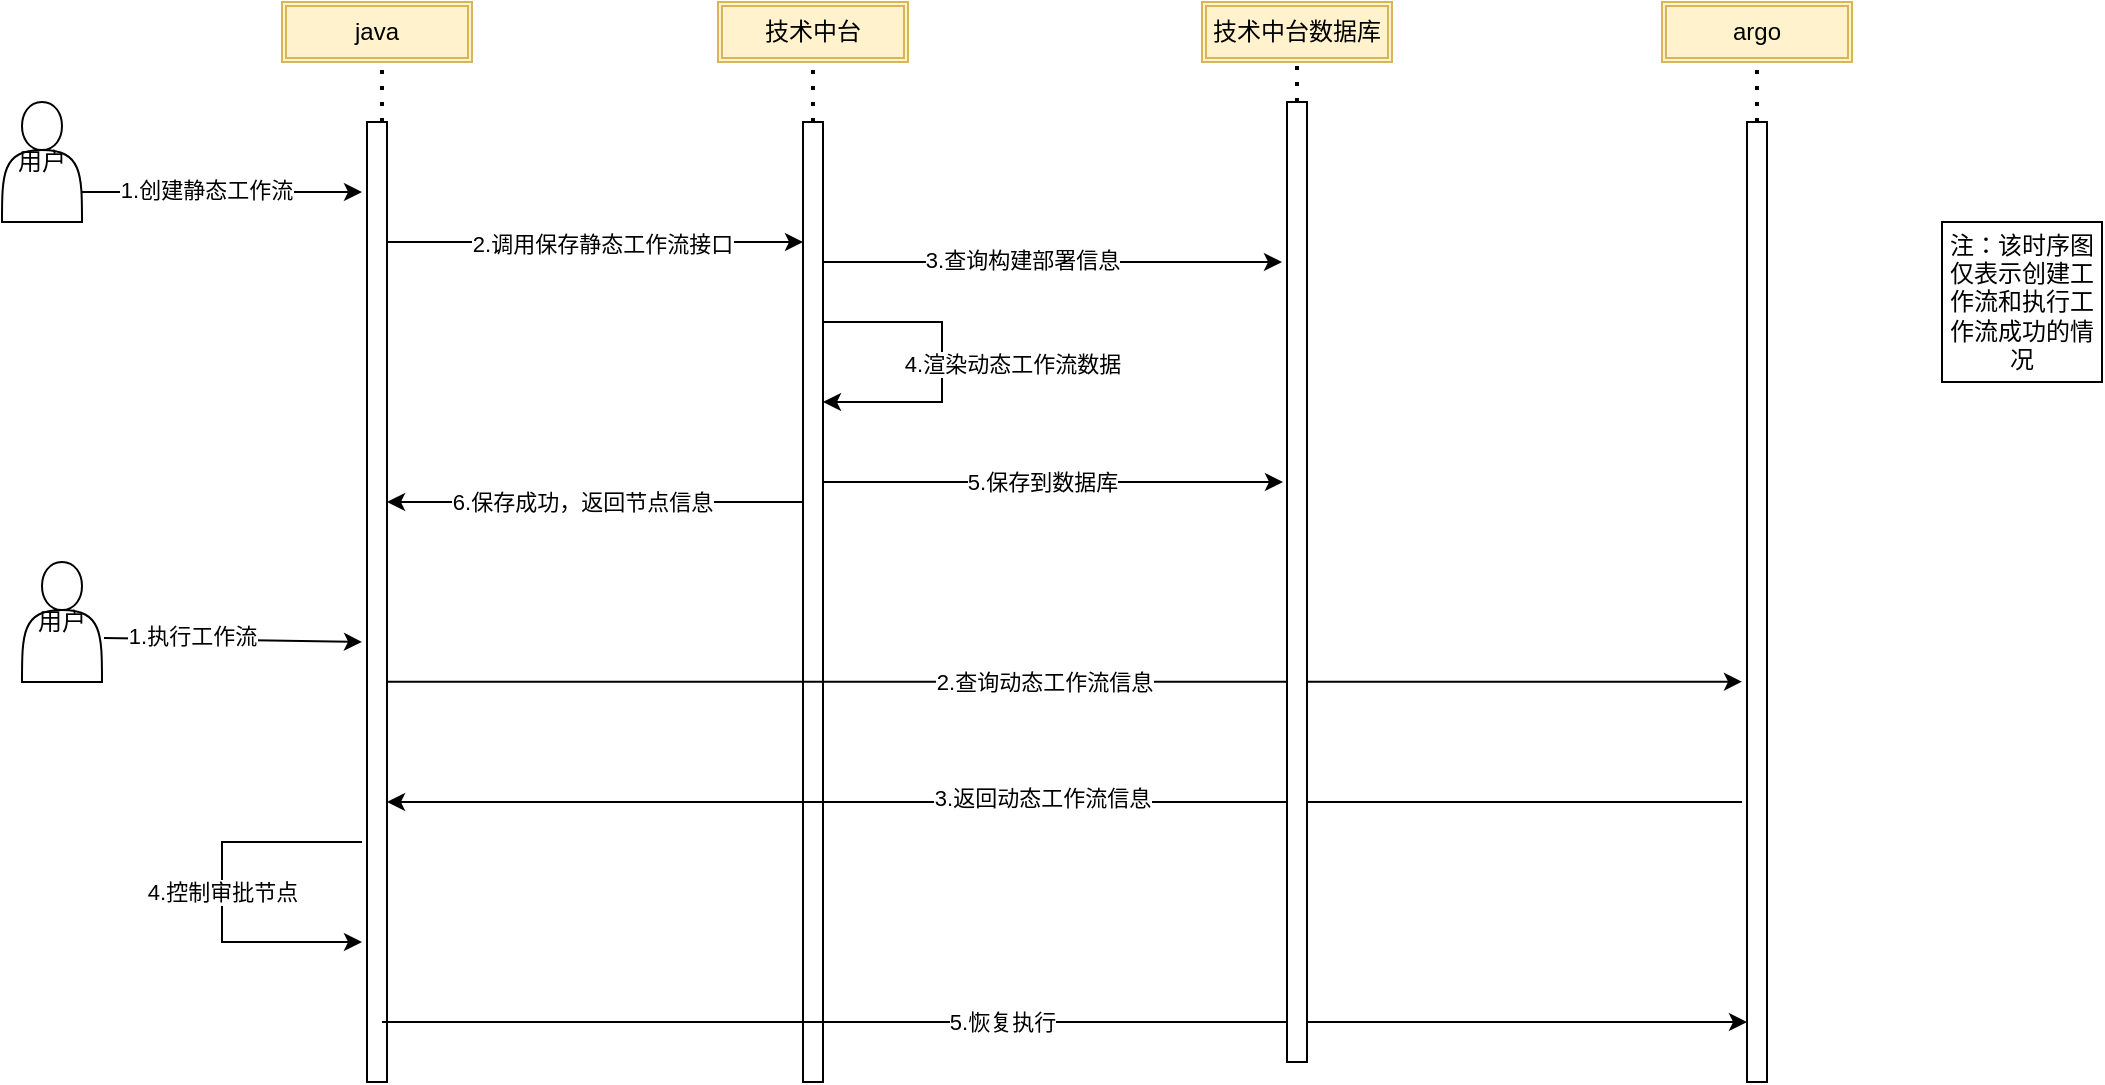 <mxfile version="21.2.9" type="github">
  <diagram name="Page-1" id="om6kfkXCuX2hDVb3iTbD">
    <mxGraphModel dx="1050" dy="582" grid="1" gridSize="10" guides="1" tooltips="1" connect="1" arrows="1" fold="1" page="1" pageScale="1" pageWidth="1169" pageHeight="1654" math="0" shadow="0">
      <root>
        <mxCell id="0" />
        <mxCell id="1" parent="0" />
        <mxCell id="eexkDwBA2EC4KnZvLFfI-3" value="" style="html=1;points=[];perimeter=orthogonalPerimeter;outlineConnect=0;targetShapes=umlLifeline;portConstraint=eastwest;newEdgeStyle={&quot;edgeStyle&quot;:&quot;elbowEdgeStyle&quot;,&quot;elbow&quot;:&quot;vertical&quot;,&quot;curved&quot;:0,&quot;rounded&quot;:0};" parent="1" vertex="1">
          <mxGeometry x="480.5" y="160" width="10" height="480" as="geometry" />
        </mxCell>
        <mxCell id="eexkDwBA2EC4KnZvLFfI-4" value="" style="html=1;points=[];perimeter=orthogonalPerimeter;outlineConnect=0;targetShapes=umlLifeline;portConstraint=eastwest;newEdgeStyle={&quot;edgeStyle&quot;:&quot;elbowEdgeStyle&quot;,&quot;elbow&quot;:&quot;vertical&quot;,&quot;curved&quot;:0,&quot;rounded&quot;:0};" parent="1" vertex="1">
          <mxGeometry x="952.5" y="160" width="10" height="480" as="geometry" />
        </mxCell>
        <mxCell id="eexkDwBA2EC4KnZvLFfI-8" value="用户" style="shape=actor;whiteSpace=wrap;html=1;" parent="1" vertex="1">
          <mxGeometry x="80" y="150" width="40" height="60" as="geometry" />
        </mxCell>
        <mxCell id="eexkDwBA2EC4KnZvLFfI-10" value="技术中台" style="shape=ext;double=1;rounded=0;whiteSpace=wrap;html=1;fillColor=#fff2cc;strokeColor=#d6b656;" parent="1" vertex="1">
          <mxGeometry x="438" y="100" width="95" height="30" as="geometry" />
        </mxCell>
        <mxCell id="eexkDwBA2EC4KnZvLFfI-11" value="argo" style="shape=ext;double=1;rounded=0;whiteSpace=wrap;html=1;fillColor=#fff2cc;strokeColor=#d6b656;" parent="1" vertex="1">
          <mxGeometry x="910" y="100" width="95" height="30" as="geometry" />
        </mxCell>
        <mxCell id="eexkDwBA2EC4KnZvLFfI-12" value="" style="html=1;points=[];perimeter=orthogonalPerimeter;outlineConnect=0;targetShapes=umlLifeline;portConstraint=eastwest;newEdgeStyle={&quot;edgeStyle&quot;:&quot;elbowEdgeStyle&quot;,&quot;elbow&quot;:&quot;vertical&quot;,&quot;curved&quot;:0,&quot;rounded&quot;:0};" parent="1" vertex="1">
          <mxGeometry x="262.5" y="160" width="10" height="480" as="geometry" />
        </mxCell>
        <mxCell id="eexkDwBA2EC4KnZvLFfI-13" value="java" style="shape=ext;double=1;rounded=0;whiteSpace=wrap;html=1;fillColor=#fff2cc;strokeColor=#d6b656;" parent="1" vertex="1">
          <mxGeometry x="220" y="100" width="95" height="30" as="geometry" />
        </mxCell>
        <mxCell id="eexkDwBA2EC4KnZvLFfI-15" value="" style="endArrow=none;dashed=1;html=1;dashPattern=1 3;strokeWidth=2;rounded=0;entryX=0.5;entryY=1;entryDx=0;entryDy=0;" parent="1" source="eexkDwBA2EC4KnZvLFfI-3" target="eexkDwBA2EC4KnZvLFfI-10" edge="1">
          <mxGeometry width="50" height="50" relative="1" as="geometry">
            <mxPoint x="298" y="170" as="sourcePoint" />
            <mxPoint x="298" y="140" as="targetPoint" />
          </mxGeometry>
        </mxCell>
        <mxCell id="eexkDwBA2EC4KnZvLFfI-16" value="" style="endArrow=none;dashed=1;html=1;dashPattern=1 3;strokeWidth=2;rounded=0;entryX=0.5;entryY=1;entryDx=0;entryDy=0;" parent="1" source="eexkDwBA2EC4KnZvLFfI-4" target="eexkDwBA2EC4KnZvLFfI-11" edge="1">
          <mxGeometry width="50" height="50" relative="1" as="geometry">
            <mxPoint x="708" y="170" as="sourcePoint" />
            <mxPoint x="708" y="140" as="targetPoint" />
          </mxGeometry>
        </mxCell>
        <mxCell id="eexkDwBA2EC4KnZvLFfI-19" value="" style="endArrow=classic;html=1;rounded=0;exitX=1;exitY=0.75;exitDx=0;exitDy=0;" parent="1" source="eexkDwBA2EC4KnZvLFfI-8" edge="1">
          <mxGeometry width="50" height="50" relative="1" as="geometry">
            <mxPoint x="130" y="200" as="sourcePoint" />
            <mxPoint x="260" y="195" as="targetPoint" />
          </mxGeometry>
        </mxCell>
        <mxCell id="eexkDwBA2EC4KnZvLFfI-20" value="1.创建静态工作流" style="edgeLabel;html=1;align=center;verticalAlign=middle;resizable=0;points=[];" parent="eexkDwBA2EC4KnZvLFfI-19" vertex="1" connectable="0">
          <mxGeometry x="-0.114" y="1" relative="1" as="geometry">
            <mxPoint as="offset" />
          </mxGeometry>
        </mxCell>
        <mxCell id="eexkDwBA2EC4KnZvLFfI-22" value="" style="endArrow=classic;html=1;rounded=0;" parent="1" source="eexkDwBA2EC4KnZvLFfI-12" target="eexkDwBA2EC4KnZvLFfI-3" edge="1">
          <mxGeometry width="50" height="50" relative="1" as="geometry">
            <mxPoint x="280" y="200" as="sourcePoint" />
            <mxPoint x="320" y="150" as="targetPoint" />
            <Array as="points">
              <mxPoint x="410" y="220" />
            </Array>
          </mxGeometry>
        </mxCell>
        <mxCell id="eexkDwBA2EC4KnZvLFfI-23" value="2.调用保存静态工作流接口" style="edgeLabel;html=1;align=center;verticalAlign=middle;resizable=0;points=[];" parent="eexkDwBA2EC4KnZvLFfI-22" vertex="1" connectable="0">
          <mxGeometry x="0.034" y="-1" relative="1" as="geometry">
            <mxPoint as="offset" />
          </mxGeometry>
        </mxCell>
        <mxCell id="eexkDwBA2EC4KnZvLFfI-27" value="" style="endArrow=classic;html=1;rounded=0;" parent="1" source="eexkDwBA2EC4KnZvLFfI-3" edge="1" target="eexkDwBA2EC4KnZvLFfI-3">
          <mxGeometry width="50" height="50" relative="1" as="geometry">
            <mxPoint x="500" y="260" as="sourcePoint" />
            <mxPoint x="500" y="300" as="targetPoint" />
            <Array as="points">
              <mxPoint x="550" y="260" />
              <mxPoint x="550" y="300" />
            </Array>
          </mxGeometry>
        </mxCell>
        <mxCell id="eexkDwBA2EC4KnZvLFfI-28" value="4.渲染动态工作流数据" style="edgeLabel;html=1;align=center;verticalAlign=middle;resizable=0;points=[];" parent="eexkDwBA2EC4KnZvLFfI-27" vertex="1" connectable="0">
          <mxGeometry x="-0.066" y="1" relative="1" as="geometry">
            <mxPoint x="34" y="6" as="offset" />
          </mxGeometry>
        </mxCell>
        <mxCell id="eexkDwBA2EC4KnZvLFfI-30" value="" style="endArrow=classic;html=1;rounded=0;" parent="1" edge="1">
          <mxGeometry width="50" height="50" relative="1" as="geometry">
            <mxPoint x="480" y="350" as="sourcePoint" />
            <mxPoint x="272.5" y="350" as="targetPoint" />
          </mxGeometry>
        </mxCell>
        <mxCell id="eexkDwBA2EC4KnZvLFfI-31" value="6.保存成功，返回节点信息" style="edgeLabel;html=1;align=center;verticalAlign=middle;resizable=0;points=[];" parent="eexkDwBA2EC4KnZvLFfI-30" vertex="1" connectable="0">
          <mxGeometry x="0.176" y="-1" relative="1" as="geometry">
            <mxPoint x="12" y="1" as="offset" />
          </mxGeometry>
        </mxCell>
        <mxCell id="eexkDwBA2EC4KnZvLFfI-32" value="" style="endArrow=classic;html=1;rounded=0;exitX=1.025;exitY=0.633;exitDx=0;exitDy=0;exitPerimeter=0;" parent="1" source="eexkDwBA2EC4KnZvLFfI-33" edge="1">
          <mxGeometry width="50" height="50" relative="1" as="geometry">
            <mxPoint x="140" y="420" as="sourcePoint" />
            <mxPoint x="260" y="420" as="targetPoint" />
          </mxGeometry>
        </mxCell>
        <mxCell id="eexkDwBA2EC4KnZvLFfI-34" value="1.执行工作流" style="edgeLabel;html=1;align=center;verticalAlign=middle;resizable=0;points=[];" parent="eexkDwBA2EC4KnZvLFfI-32" vertex="1" connectable="0">
          <mxGeometry x="-0.318" y="2" relative="1" as="geometry">
            <mxPoint as="offset" />
          </mxGeometry>
        </mxCell>
        <mxCell id="eexkDwBA2EC4KnZvLFfI-33" value="用户" style="shape=actor;whiteSpace=wrap;html=1;" parent="1" vertex="1">
          <mxGeometry x="90" y="380" width="40" height="60" as="geometry" />
        </mxCell>
        <mxCell id="eexkDwBA2EC4KnZvLFfI-35" value="" style="endArrow=classic;html=1;rounded=0;entryX=-0.25;entryY=0.583;entryDx=0;entryDy=0;entryPerimeter=0;" parent="1" source="eexkDwBA2EC4KnZvLFfI-12" edge="1" target="eexkDwBA2EC4KnZvLFfI-4">
          <mxGeometry width="50" height="50" relative="1" as="geometry">
            <mxPoint x="512.5" y="440" as="sourcePoint" />
            <mxPoint x="770" y="440" as="targetPoint" />
          </mxGeometry>
        </mxCell>
        <mxCell id="eexkDwBA2EC4KnZvLFfI-36" value="2.查询动态工作流信息" style="edgeLabel;html=1;align=center;verticalAlign=middle;resizable=0;points=[];" parent="eexkDwBA2EC4KnZvLFfI-35" vertex="1" connectable="0">
          <mxGeometry x="-0.276" y="1" relative="1" as="geometry">
            <mxPoint x="83" y="1" as="offset" />
          </mxGeometry>
        </mxCell>
        <mxCell id="eexkDwBA2EC4KnZvLFfI-38" value="" style="endArrow=classic;html=1;rounded=0;" parent="1" target="eexkDwBA2EC4KnZvLFfI-12" edge="1">
          <mxGeometry width="50" height="50" relative="1" as="geometry">
            <mxPoint x="770" y="500" as="sourcePoint" />
            <mxPoint x="770" y="450" as="targetPoint" />
            <Array as="points">
              <mxPoint x="950" y="500" />
            </Array>
          </mxGeometry>
        </mxCell>
        <mxCell id="eexkDwBA2EC4KnZvLFfI-39" value="3.返回动态工作流信息" style="edgeLabel;html=1;align=center;verticalAlign=middle;resizable=0;points=[];" parent="eexkDwBA2EC4KnZvLFfI-38" vertex="1" connectable="0">
          <mxGeometry x="0.116" y="-2" relative="1" as="geometry">
            <mxPoint x="-52" as="offset" />
          </mxGeometry>
        </mxCell>
        <mxCell id="eexkDwBA2EC4KnZvLFfI-41" value="4.控制审批节点" style="endArrow=classic;html=1;rounded=0;" parent="1" edge="1">
          <mxGeometry width="50" height="50" relative="1" as="geometry">
            <mxPoint x="260" y="520" as="sourcePoint" />
            <mxPoint x="260" y="570" as="targetPoint" />
            <Array as="points">
              <mxPoint x="190" y="520" />
              <mxPoint x="190" y="570" />
            </Array>
          </mxGeometry>
        </mxCell>
        <mxCell id="eexkDwBA2EC4KnZvLFfI-42" value="" style="endArrow=classic;html=1;rounded=0;" parent="1" edge="1" target="eexkDwBA2EC4KnZvLFfI-4">
          <mxGeometry width="50" height="50" relative="1" as="geometry">
            <mxPoint x="270" y="610" as="sourcePoint" />
            <mxPoint x="770" y="610" as="targetPoint" />
          </mxGeometry>
        </mxCell>
        <mxCell id="eexkDwBA2EC4KnZvLFfI-43" value="5.恢复执行" style="edgeLabel;html=1;align=center;verticalAlign=middle;resizable=0;points=[];" parent="eexkDwBA2EC4KnZvLFfI-42" vertex="1" connectable="0">
          <mxGeometry x="-0.129" relative="1" as="geometry">
            <mxPoint x="13" as="offset" />
          </mxGeometry>
        </mxCell>
        <mxCell id="2pdmpfuJMXASrN3ecBPk-1" value="" style="endArrow=none;dashed=1;html=1;dashPattern=1 3;strokeWidth=2;rounded=0;" parent="1" source="eexkDwBA2EC4KnZvLFfI-12" edge="1">
          <mxGeometry width="50" height="50" relative="1" as="geometry">
            <mxPoint x="220" y="180" as="sourcePoint" />
            <mxPoint x="270" y="130" as="targetPoint" />
          </mxGeometry>
        </mxCell>
        <mxCell id="77jAs8KEpDss36G1PGta-37" value="" style="html=1;points=[];perimeter=orthogonalPerimeter;outlineConnect=0;targetShapes=umlLifeline;portConstraint=eastwest;newEdgeStyle={&quot;edgeStyle&quot;:&quot;elbowEdgeStyle&quot;,&quot;elbow&quot;:&quot;vertical&quot;,&quot;curved&quot;:0,&quot;rounded&quot;:0};" vertex="1" parent="1">
          <mxGeometry x="722.5" y="150" width="10" height="480" as="geometry" />
        </mxCell>
        <mxCell id="77jAs8KEpDss36G1PGta-38" value="技术中台数据库" style="shape=ext;double=1;rounded=0;whiteSpace=wrap;html=1;fillColor=#fff2cc;strokeColor=#d6b656;" vertex="1" parent="1">
          <mxGeometry x="680" y="100" width="95" height="30" as="geometry" />
        </mxCell>
        <mxCell id="77jAs8KEpDss36G1PGta-39" value="" style="endArrow=none;dashed=1;html=1;dashPattern=1 3;strokeWidth=2;rounded=0;entryX=0.5;entryY=1;entryDx=0;entryDy=0;" edge="1" parent="1" source="77jAs8KEpDss36G1PGta-37" target="77jAs8KEpDss36G1PGta-38">
          <mxGeometry width="50" height="50" relative="1" as="geometry">
            <mxPoint x="478" y="160" as="sourcePoint" />
            <mxPoint x="478" y="130" as="targetPoint" />
          </mxGeometry>
        </mxCell>
        <mxCell id="77jAs8KEpDss36G1PGta-40" value="" style="endArrow=classic;html=1;rounded=0;" edge="1" parent="1">
          <mxGeometry width="50" height="50" relative="1" as="geometry">
            <mxPoint x="490.5" y="340" as="sourcePoint" />
            <mxPoint x="720.5" y="340" as="targetPoint" />
          </mxGeometry>
        </mxCell>
        <mxCell id="77jAs8KEpDss36G1PGta-41" value="5.保存到数据库" style="edgeLabel;html=1;align=center;verticalAlign=middle;resizable=0;points=[];" vertex="1" connectable="0" parent="77jAs8KEpDss36G1PGta-40">
          <mxGeometry x="-0.02" y="-2" relative="1" as="geometry">
            <mxPoint x="-3" y="-2" as="offset" />
          </mxGeometry>
        </mxCell>
        <mxCell id="77jAs8KEpDss36G1PGta-42" value="注：该时序图仅表示创建工作流和执行工作流成功的情况" style="whiteSpace=wrap;html=1;aspect=fixed;" vertex="1" parent="1">
          <mxGeometry x="1050" y="210" width="80" height="80" as="geometry" />
        </mxCell>
        <mxCell id="77jAs8KEpDss36G1PGta-43" value="" style="endArrow=classic;html=1;rounded=0;" edge="1" parent="1" source="eexkDwBA2EC4KnZvLFfI-3">
          <mxGeometry width="50" height="50" relative="1" as="geometry">
            <mxPoint x="500" y="220" as="sourcePoint" />
            <mxPoint x="720" y="230" as="targetPoint" />
          </mxGeometry>
        </mxCell>
        <mxCell id="77jAs8KEpDss36G1PGta-44" value="3.查询构建部署信息" style="edgeLabel;html=1;align=center;verticalAlign=middle;resizable=0;points=[];" vertex="1" connectable="0" parent="77jAs8KEpDss36G1PGta-43">
          <mxGeometry x="-0.136" y="1" relative="1" as="geometry">
            <mxPoint as="offset" />
          </mxGeometry>
        </mxCell>
      </root>
    </mxGraphModel>
  </diagram>
</mxfile>
